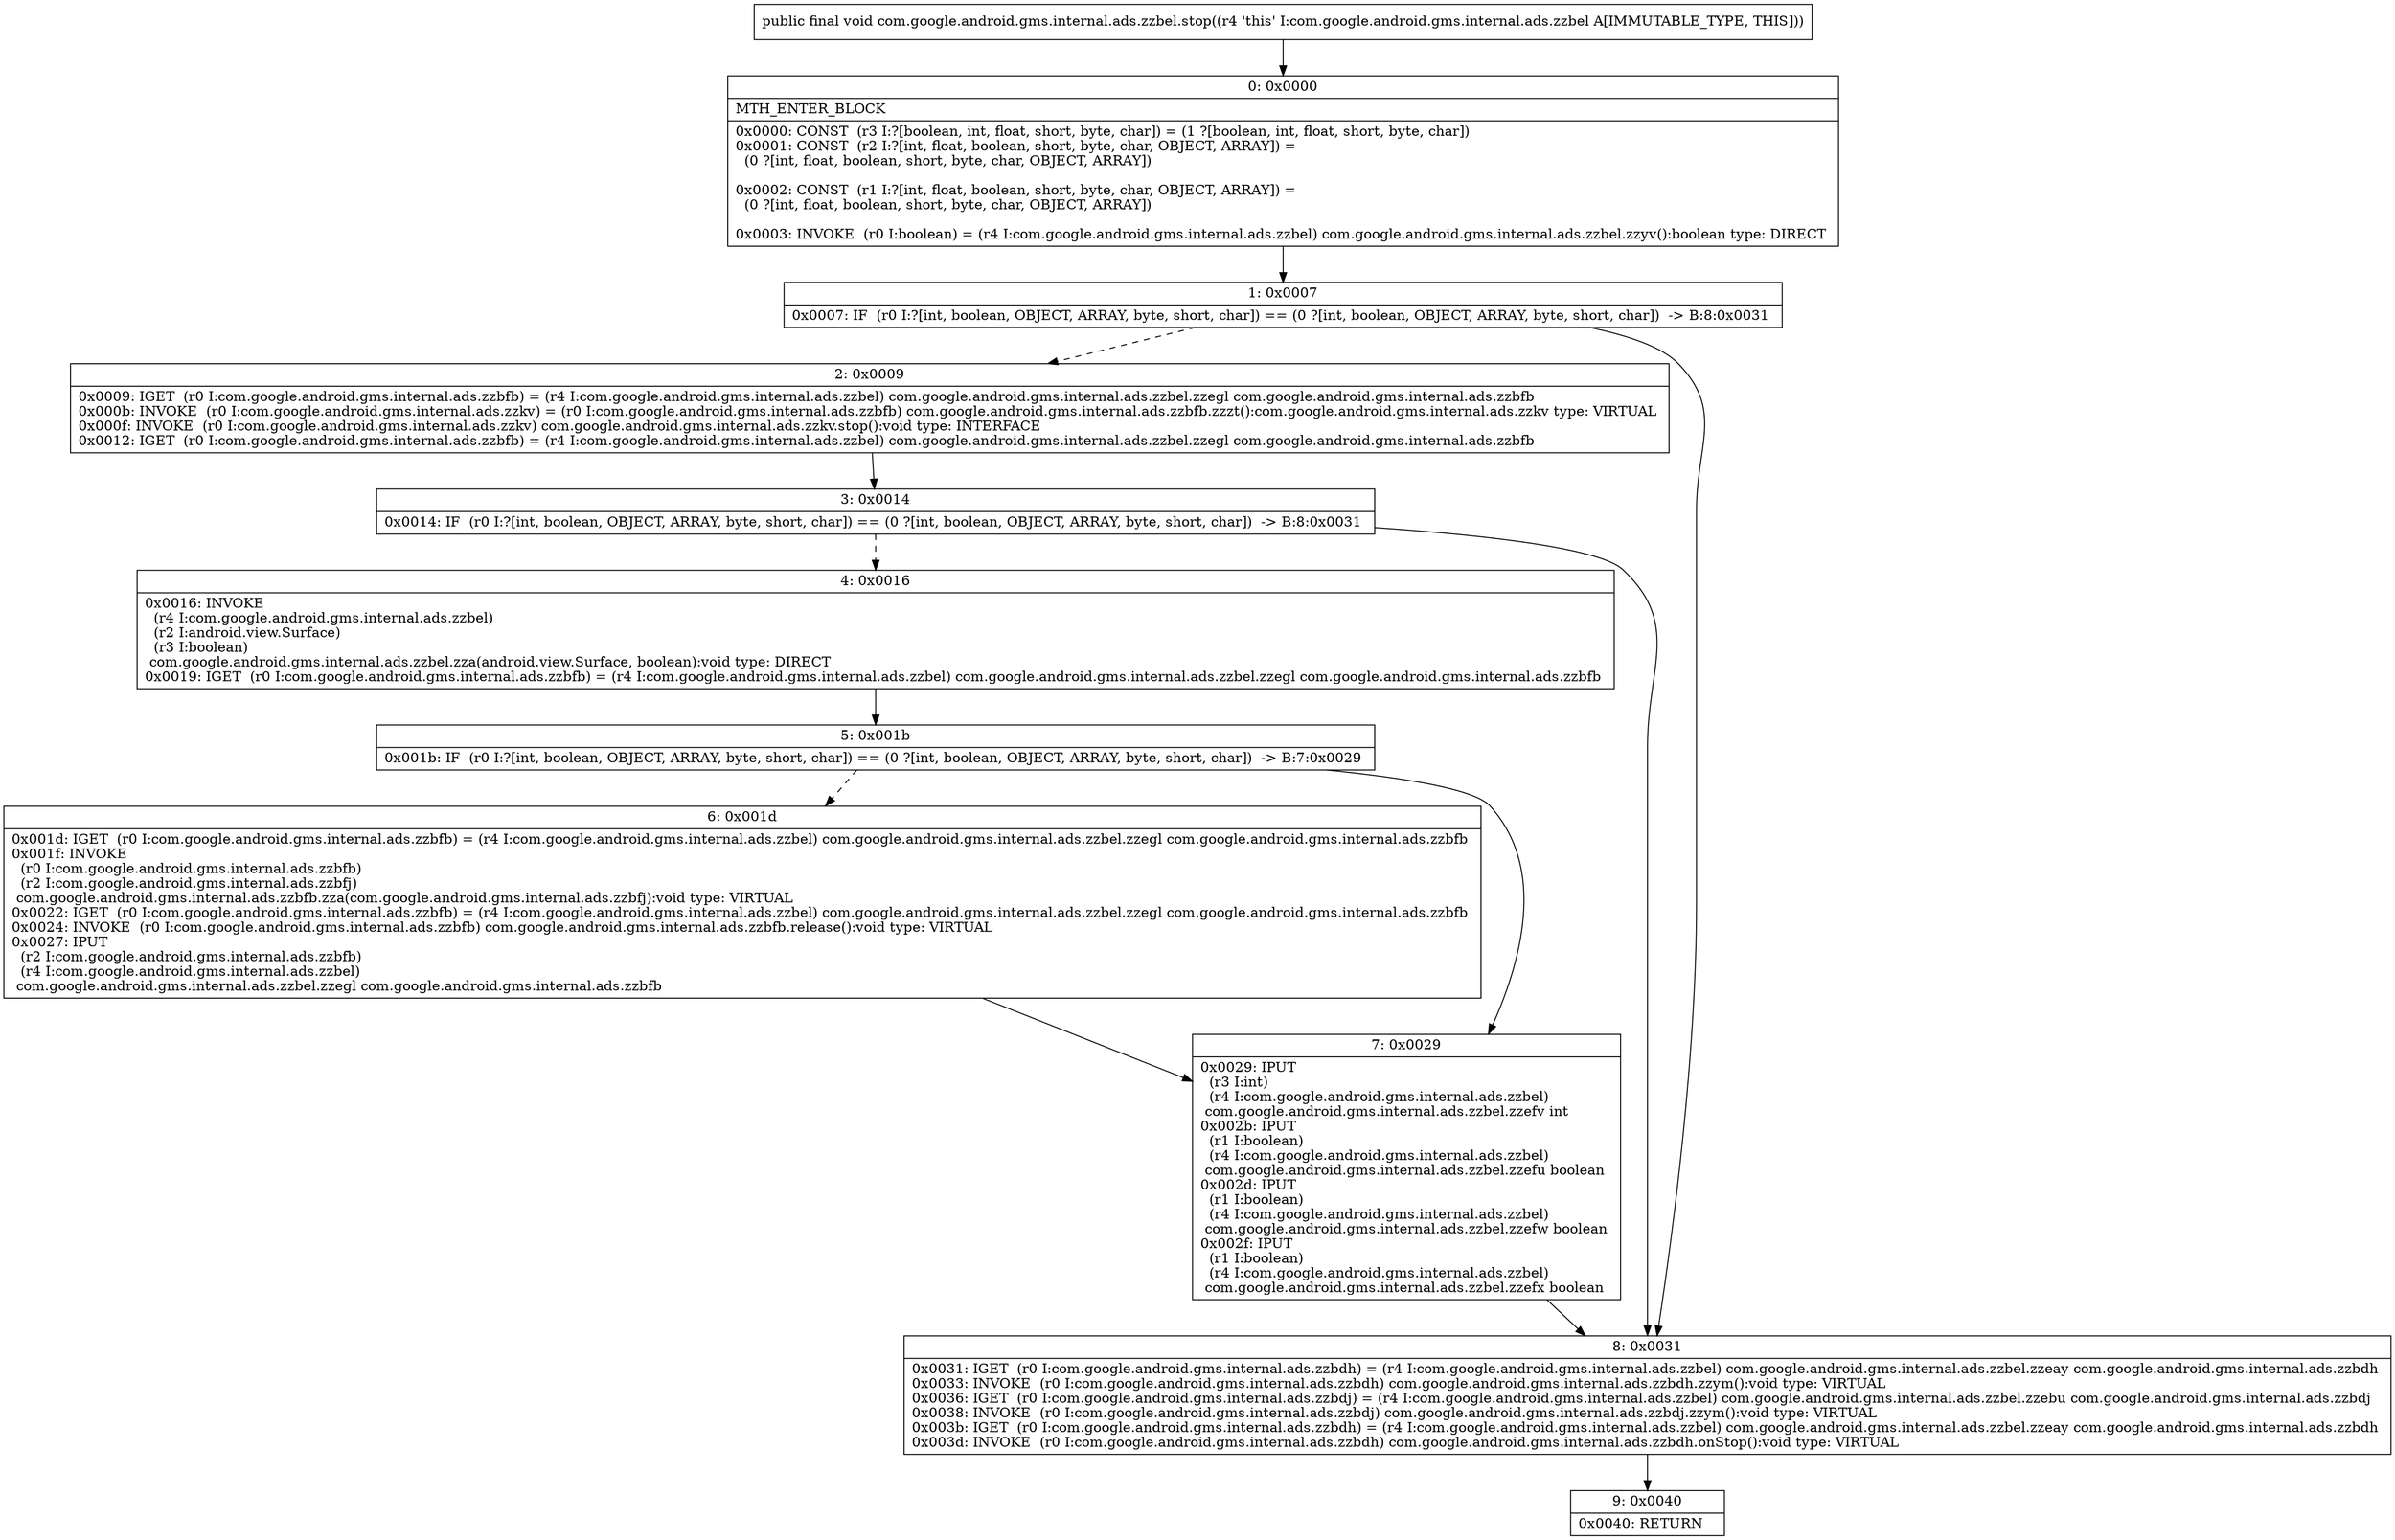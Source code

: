 digraph "CFG forcom.google.android.gms.internal.ads.zzbel.stop()V" {
Node_0 [shape=record,label="{0\:\ 0x0000|MTH_ENTER_BLOCK\l|0x0000: CONST  (r3 I:?[boolean, int, float, short, byte, char]) = (1 ?[boolean, int, float, short, byte, char]) \l0x0001: CONST  (r2 I:?[int, float, boolean, short, byte, char, OBJECT, ARRAY]) = \l  (0 ?[int, float, boolean, short, byte, char, OBJECT, ARRAY])\l \l0x0002: CONST  (r1 I:?[int, float, boolean, short, byte, char, OBJECT, ARRAY]) = \l  (0 ?[int, float, boolean, short, byte, char, OBJECT, ARRAY])\l \l0x0003: INVOKE  (r0 I:boolean) = (r4 I:com.google.android.gms.internal.ads.zzbel) com.google.android.gms.internal.ads.zzbel.zzyv():boolean type: DIRECT \l}"];
Node_1 [shape=record,label="{1\:\ 0x0007|0x0007: IF  (r0 I:?[int, boolean, OBJECT, ARRAY, byte, short, char]) == (0 ?[int, boolean, OBJECT, ARRAY, byte, short, char])  \-\> B:8:0x0031 \l}"];
Node_2 [shape=record,label="{2\:\ 0x0009|0x0009: IGET  (r0 I:com.google.android.gms.internal.ads.zzbfb) = (r4 I:com.google.android.gms.internal.ads.zzbel) com.google.android.gms.internal.ads.zzbel.zzegl com.google.android.gms.internal.ads.zzbfb \l0x000b: INVOKE  (r0 I:com.google.android.gms.internal.ads.zzkv) = (r0 I:com.google.android.gms.internal.ads.zzbfb) com.google.android.gms.internal.ads.zzbfb.zzzt():com.google.android.gms.internal.ads.zzkv type: VIRTUAL \l0x000f: INVOKE  (r0 I:com.google.android.gms.internal.ads.zzkv) com.google.android.gms.internal.ads.zzkv.stop():void type: INTERFACE \l0x0012: IGET  (r0 I:com.google.android.gms.internal.ads.zzbfb) = (r4 I:com.google.android.gms.internal.ads.zzbel) com.google.android.gms.internal.ads.zzbel.zzegl com.google.android.gms.internal.ads.zzbfb \l}"];
Node_3 [shape=record,label="{3\:\ 0x0014|0x0014: IF  (r0 I:?[int, boolean, OBJECT, ARRAY, byte, short, char]) == (0 ?[int, boolean, OBJECT, ARRAY, byte, short, char])  \-\> B:8:0x0031 \l}"];
Node_4 [shape=record,label="{4\:\ 0x0016|0x0016: INVOKE  \l  (r4 I:com.google.android.gms.internal.ads.zzbel)\l  (r2 I:android.view.Surface)\l  (r3 I:boolean)\l com.google.android.gms.internal.ads.zzbel.zza(android.view.Surface, boolean):void type: DIRECT \l0x0019: IGET  (r0 I:com.google.android.gms.internal.ads.zzbfb) = (r4 I:com.google.android.gms.internal.ads.zzbel) com.google.android.gms.internal.ads.zzbel.zzegl com.google.android.gms.internal.ads.zzbfb \l}"];
Node_5 [shape=record,label="{5\:\ 0x001b|0x001b: IF  (r0 I:?[int, boolean, OBJECT, ARRAY, byte, short, char]) == (0 ?[int, boolean, OBJECT, ARRAY, byte, short, char])  \-\> B:7:0x0029 \l}"];
Node_6 [shape=record,label="{6\:\ 0x001d|0x001d: IGET  (r0 I:com.google.android.gms.internal.ads.zzbfb) = (r4 I:com.google.android.gms.internal.ads.zzbel) com.google.android.gms.internal.ads.zzbel.zzegl com.google.android.gms.internal.ads.zzbfb \l0x001f: INVOKE  \l  (r0 I:com.google.android.gms.internal.ads.zzbfb)\l  (r2 I:com.google.android.gms.internal.ads.zzbfj)\l com.google.android.gms.internal.ads.zzbfb.zza(com.google.android.gms.internal.ads.zzbfj):void type: VIRTUAL \l0x0022: IGET  (r0 I:com.google.android.gms.internal.ads.zzbfb) = (r4 I:com.google.android.gms.internal.ads.zzbel) com.google.android.gms.internal.ads.zzbel.zzegl com.google.android.gms.internal.ads.zzbfb \l0x0024: INVOKE  (r0 I:com.google.android.gms.internal.ads.zzbfb) com.google.android.gms.internal.ads.zzbfb.release():void type: VIRTUAL \l0x0027: IPUT  \l  (r2 I:com.google.android.gms.internal.ads.zzbfb)\l  (r4 I:com.google.android.gms.internal.ads.zzbel)\l com.google.android.gms.internal.ads.zzbel.zzegl com.google.android.gms.internal.ads.zzbfb \l}"];
Node_7 [shape=record,label="{7\:\ 0x0029|0x0029: IPUT  \l  (r3 I:int)\l  (r4 I:com.google.android.gms.internal.ads.zzbel)\l com.google.android.gms.internal.ads.zzbel.zzefv int \l0x002b: IPUT  \l  (r1 I:boolean)\l  (r4 I:com.google.android.gms.internal.ads.zzbel)\l com.google.android.gms.internal.ads.zzbel.zzefu boolean \l0x002d: IPUT  \l  (r1 I:boolean)\l  (r4 I:com.google.android.gms.internal.ads.zzbel)\l com.google.android.gms.internal.ads.zzbel.zzefw boolean \l0x002f: IPUT  \l  (r1 I:boolean)\l  (r4 I:com.google.android.gms.internal.ads.zzbel)\l com.google.android.gms.internal.ads.zzbel.zzefx boolean \l}"];
Node_8 [shape=record,label="{8\:\ 0x0031|0x0031: IGET  (r0 I:com.google.android.gms.internal.ads.zzbdh) = (r4 I:com.google.android.gms.internal.ads.zzbel) com.google.android.gms.internal.ads.zzbel.zzeay com.google.android.gms.internal.ads.zzbdh \l0x0033: INVOKE  (r0 I:com.google.android.gms.internal.ads.zzbdh) com.google.android.gms.internal.ads.zzbdh.zzym():void type: VIRTUAL \l0x0036: IGET  (r0 I:com.google.android.gms.internal.ads.zzbdj) = (r4 I:com.google.android.gms.internal.ads.zzbel) com.google.android.gms.internal.ads.zzbel.zzebu com.google.android.gms.internal.ads.zzbdj \l0x0038: INVOKE  (r0 I:com.google.android.gms.internal.ads.zzbdj) com.google.android.gms.internal.ads.zzbdj.zzym():void type: VIRTUAL \l0x003b: IGET  (r0 I:com.google.android.gms.internal.ads.zzbdh) = (r4 I:com.google.android.gms.internal.ads.zzbel) com.google.android.gms.internal.ads.zzbel.zzeay com.google.android.gms.internal.ads.zzbdh \l0x003d: INVOKE  (r0 I:com.google.android.gms.internal.ads.zzbdh) com.google.android.gms.internal.ads.zzbdh.onStop():void type: VIRTUAL \l}"];
Node_9 [shape=record,label="{9\:\ 0x0040|0x0040: RETURN   \l}"];
MethodNode[shape=record,label="{public final void com.google.android.gms.internal.ads.zzbel.stop((r4 'this' I:com.google.android.gms.internal.ads.zzbel A[IMMUTABLE_TYPE, THIS])) }"];
MethodNode -> Node_0;
Node_0 -> Node_1;
Node_1 -> Node_2[style=dashed];
Node_1 -> Node_8;
Node_2 -> Node_3;
Node_3 -> Node_4[style=dashed];
Node_3 -> Node_8;
Node_4 -> Node_5;
Node_5 -> Node_6[style=dashed];
Node_5 -> Node_7;
Node_6 -> Node_7;
Node_7 -> Node_8;
Node_8 -> Node_9;
}

